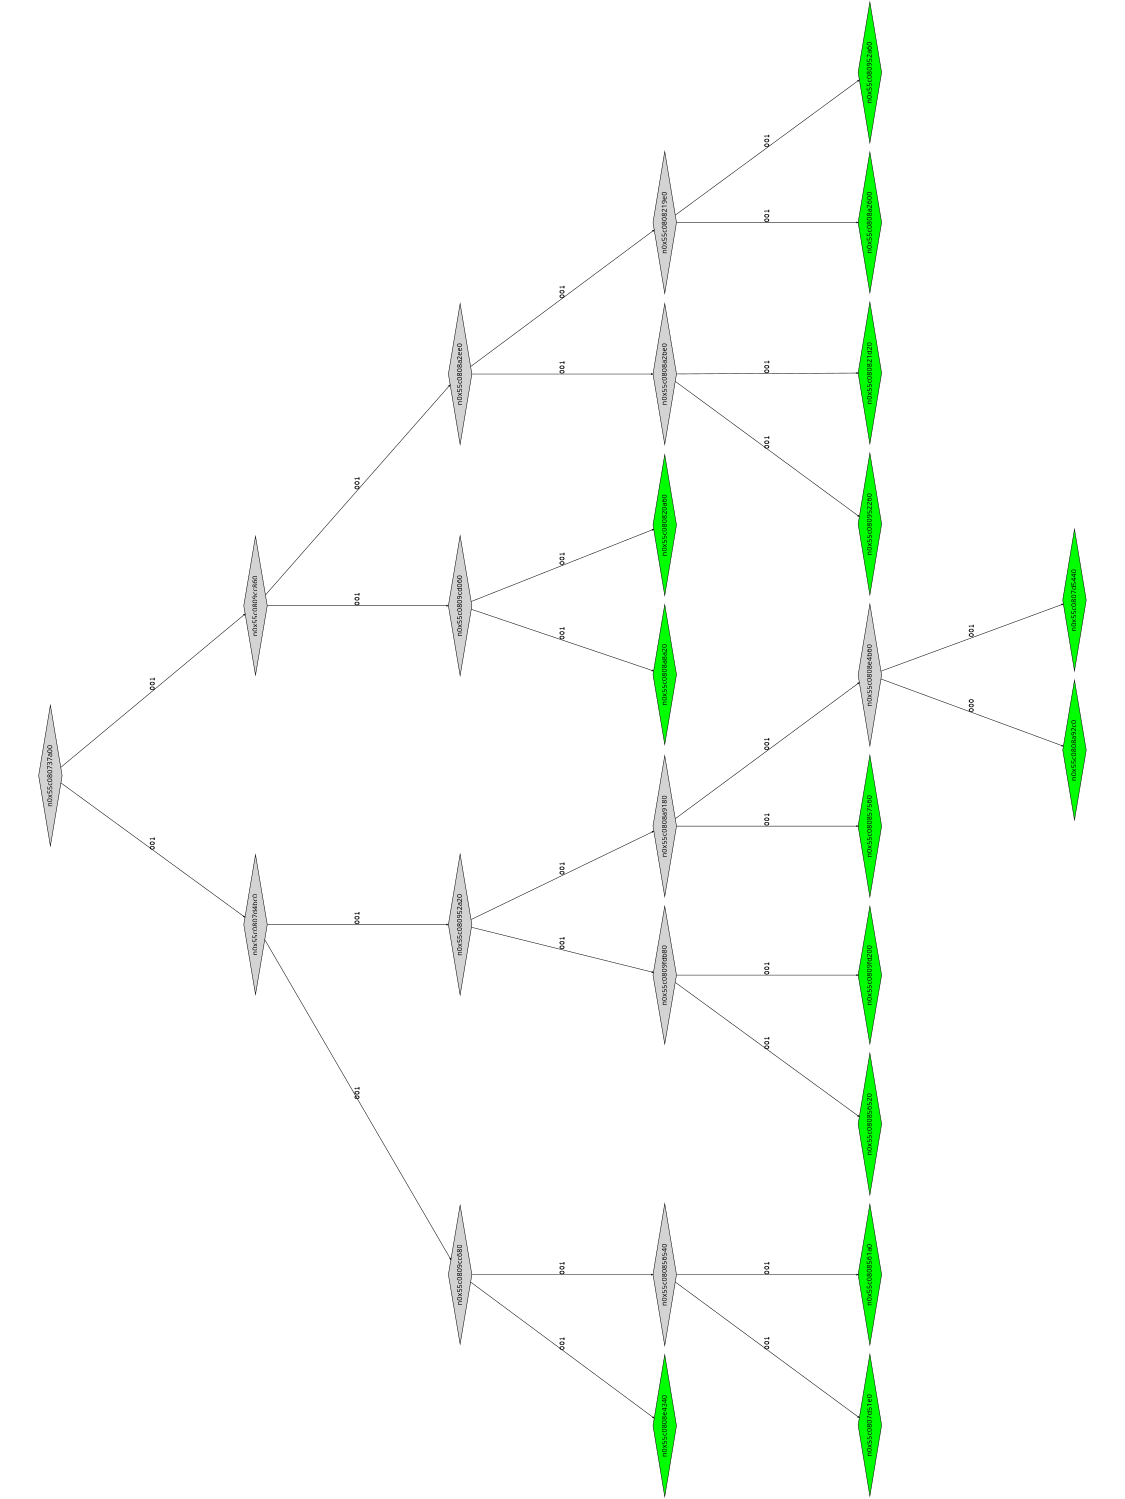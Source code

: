 digraph G {
	size="10,7.5";
	ratio=fill;
	rotate=90;
	center = "true";
	node [style="filled",width=.1,height=.1,fontname="Terminus"]
	edge [arrowsize=.3]
	n0x55c080737a00 [shape=diamond];
	n0x55c080737a00 -> n0x55c0807d4bc0 [label=001];
	n0x55c080737a00 -> n0x55c0809cc860 [label=001];
	n0x55c0809cc860 [shape=diamond];
	n0x55c0809cc860 -> n0x55c0809cd060 [label=001];
	n0x55c0809cc860 -> n0x55c0808a2ee0 [label=001];
	n0x55c0808a2ee0 [shape=diamond];
	n0x55c0808a2ee0 -> n0x55c0808a2be0 [label=001];
	n0x55c0808a2ee0 -> n0x55c0808219e0 [label=001];
	n0x55c0808219e0 [shape=diamond];
	n0x55c0808219e0 -> n0x55c0808a2600 [label=001];
	n0x55c0808219e0 -> n0x55c080952a60 [label=001];
	n0x55c080952a60 [shape=diamond,fillcolor=green];
	n0x55c0808a2600 [shape=diamond,fillcolor=green];
	n0x55c0808a2be0 [shape=diamond];
	n0x55c0808a2be0 -> n0x55c080952260 [label=001];
	n0x55c0808a2be0 -> n0x55c080821d20 [label=001];
	n0x55c080821d20 [shape=diamond,fillcolor=green];
	n0x55c080952260 [shape=diamond,fillcolor=green];
	n0x55c0809cd060 [shape=diamond];
	n0x55c0809cd060 -> n0x55c0808a8a20 [label=001];
	n0x55c0809cd060 -> n0x55c080820a60 [label=001];
	n0x55c080820a60 [shape=diamond,fillcolor=green];
	n0x55c0808a8a20 [shape=diamond,fillcolor=green];
	n0x55c0807d4bc0 [shape=diamond];
	n0x55c0807d4bc0 -> n0x55c0809cc680 [label=001];
	n0x55c0807d4bc0 -> n0x55c080952a20 [label=001];
	n0x55c080952a20 [shape=diamond];
	n0x55c080952a20 -> n0x55c0809fdb80 [label=001];
	n0x55c080952a20 -> n0x55c0808a9180 [label=001];
	n0x55c0808a9180 [shape=diamond];
	n0x55c0808a9180 -> n0x55c080857560 [label=001];
	n0x55c0808a9180 -> n0x55c0808e4b60 [label=001];
	n0x55c0808e4b60 [shape=diamond];
	n0x55c0808e4b60 -> n0x55c0808a92c0 [label=000];
	n0x55c0808e4b60 -> n0x55c0807d5440 [label=001];
	n0x55c0807d5440 [shape=diamond,fillcolor=green];
	n0x55c0808a92c0 [shape=diamond,fillcolor=green];
	n0x55c080857560 [shape=diamond,fillcolor=green];
	n0x55c0809fdb80 [shape=diamond];
	n0x55c0809fdb80 -> n0x55c080856520 [label=001];
	n0x55c0809fdb80 -> n0x55c0809fd200 [label=001];
	n0x55c0809fd200 [shape=diamond,fillcolor=green];
	n0x55c080856520 [shape=diamond,fillcolor=green];
	n0x55c0809cc680 [shape=diamond];
	n0x55c0809cc680 -> n0x55c0808e4340 [label=001];
	n0x55c0809cc680 -> n0x55c080856540 [label=001];
	n0x55c080856540 [shape=diamond];
	n0x55c080856540 -> n0x55c0807d51e0 [label=001];
	n0x55c080856540 -> n0x55c0808561a0 [label=001];
	n0x55c0808561a0 [shape=diamond,fillcolor=green];
	n0x55c0807d51e0 [shape=diamond,fillcolor=green];
	n0x55c0808e4340 [shape=diamond,fillcolor=green];
}
